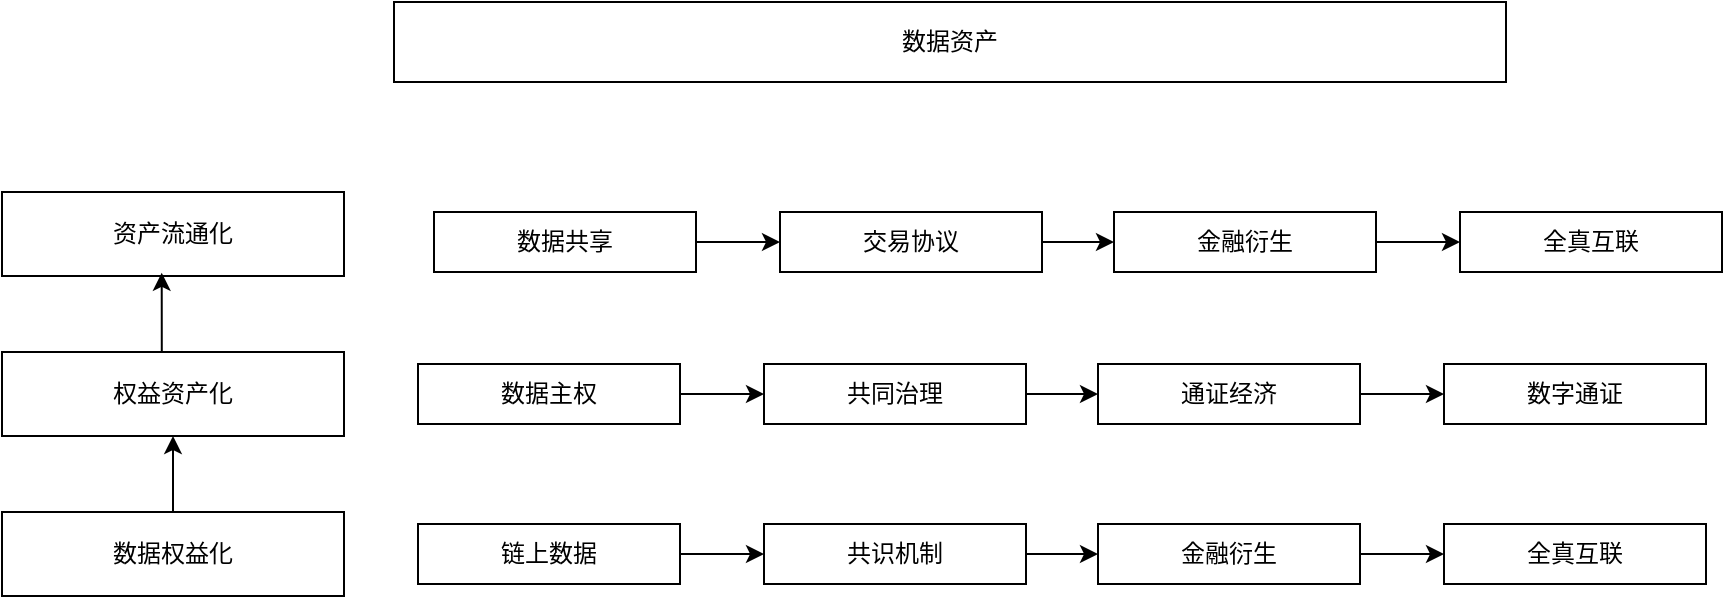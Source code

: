 <mxfile version="24.6.5" type="github">
  <diagram name="第 1 页" id="2q5Fwde51ZWy4JRSvFPY">
    <mxGraphModel dx="1595" dy="511" grid="0" gridSize="10" guides="1" tooltips="1" connect="1" arrows="1" fold="1" page="1" pageScale="1" pageWidth="827" pageHeight="1169" math="0" shadow="0">
      <root>
        <mxCell id="0" />
        <mxCell id="1" parent="0" />
        <mxCell id="k7dy4rIS-P17qyrrMMmg-1" value="数据资产" style="rounded=0;whiteSpace=wrap;html=1;" vertex="1" parent="1">
          <mxGeometry x="80" y="140" width="556" height="40" as="geometry" />
        </mxCell>
        <mxCell id="k7dy4rIS-P17qyrrMMmg-4" value="" style="edgeStyle=orthogonalEdgeStyle;rounded=0;orthogonalLoop=1;jettySize=auto;html=1;" edge="1" parent="1" source="k7dy4rIS-P17qyrrMMmg-2" target="k7dy4rIS-P17qyrrMMmg-3">
          <mxGeometry relative="1" as="geometry" />
        </mxCell>
        <mxCell id="k7dy4rIS-P17qyrrMMmg-2" value="数据共享" style="rounded=0;whiteSpace=wrap;html=1;" vertex="1" parent="1">
          <mxGeometry x="100" y="245" width="131" height="30" as="geometry" />
        </mxCell>
        <mxCell id="k7dy4rIS-P17qyrrMMmg-6" value="" style="edgeStyle=orthogonalEdgeStyle;rounded=0;orthogonalLoop=1;jettySize=auto;html=1;" edge="1" parent="1" source="k7dy4rIS-P17qyrrMMmg-3" target="k7dy4rIS-P17qyrrMMmg-5">
          <mxGeometry relative="1" as="geometry" />
        </mxCell>
        <mxCell id="k7dy4rIS-P17qyrrMMmg-3" value="交易协议" style="rounded=0;whiteSpace=wrap;html=1;" vertex="1" parent="1">
          <mxGeometry x="273" y="245" width="131" height="30" as="geometry" />
        </mxCell>
        <mxCell id="k7dy4rIS-P17qyrrMMmg-8" value="" style="edgeStyle=orthogonalEdgeStyle;rounded=0;orthogonalLoop=1;jettySize=auto;html=1;" edge="1" parent="1" source="k7dy4rIS-P17qyrrMMmg-5" target="k7dy4rIS-P17qyrrMMmg-7">
          <mxGeometry relative="1" as="geometry" />
        </mxCell>
        <mxCell id="k7dy4rIS-P17qyrrMMmg-5" value="金融衍生" style="rounded=0;whiteSpace=wrap;html=1;" vertex="1" parent="1">
          <mxGeometry x="440" y="245" width="131" height="30" as="geometry" />
        </mxCell>
        <mxCell id="k7dy4rIS-P17qyrrMMmg-7" value="全真互联" style="rounded=0;whiteSpace=wrap;html=1;" vertex="1" parent="1">
          <mxGeometry x="613" y="245" width="131" height="30" as="geometry" />
        </mxCell>
        <mxCell id="k7dy4rIS-P17qyrrMMmg-9" value="资产流通化" style="rounded=0;whiteSpace=wrap;html=1;" vertex="1" parent="1">
          <mxGeometry x="-116" y="235" width="171" height="42" as="geometry" />
        </mxCell>
        <mxCell id="k7dy4rIS-P17qyrrMMmg-10" value="权益资产化" style="rounded=0;whiteSpace=wrap;html=1;" vertex="1" parent="1">
          <mxGeometry x="-116" y="315" width="171" height="42" as="geometry" />
        </mxCell>
        <mxCell id="k7dy4rIS-P17qyrrMMmg-14" style="edgeStyle=orthogonalEdgeStyle;rounded=0;orthogonalLoop=1;jettySize=auto;html=1;exitX=0.5;exitY=0;exitDx=0;exitDy=0;" edge="1" parent="1" source="k7dy4rIS-P17qyrrMMmg-11" target="k7dy4rIS-P17qyrrMMmg-10">
          <mxGeometry relative="1" as="geometry" />
        </mxCell>
        <mxCell id="k7dy4rIS-P17qyrrMMmg-11" value="数据权益化" style="rounded=0;whiteSpace=wrap;html=1;" vertex="1" parent="1">
          <mxGeometry x="-116" y="395" width="171" height="42" as="geometry" />
        </mxCell>
        <mxCell id="k7dy4rIS-P17qyrrMMmg-13" style="edgeStyle=orthogonalEdgeStyle;rounded=0;orthogonalLoop=1;jettySize=auto;html=1;exitX=0.5;exitY=0;exitDx=0;exitDy=0;entryX=0.467;entryY=0.962;entryDx=0;entryDy=0;entryPerimeter=0;" edge="1" parent="1" source="k7dy4rIS-P17qyrrMMmg-10" target="k7dy4rIS-P17qyrrMMmg-9">
          <mxGeometry relative="1" as="geometry" />
        </mxCell>
        <mxCell id="k7dy4rIS-P17qyrrMMmg-15" value="" style="edgeStyle=orthogonalEdgeStyle;rounded=0;orthogonalLoop=1;jettySize=auto;html=1;" edge="1" parent="1" source="k7dy4rIS-P17qyrrMMmg-16" target="k7dy4rIS-P17qyrrMMmg-18">
          <mxGeometry relative="1" as="geometry" />
        </mxCell>
        <mxCell id="k7dy4rIS-P17qyrrMMmg-16" value="数据主权" style="rounded=0;whiteSpace=wrap;html=1;" vertex="1" parent="1">
          <mxGeometry x="92" y="321" width="131" height="30" as="geometry" />
        </mxCell>
        <mxCell id="k7dy4rIS-P17qyrrMMmg-17" value="" style="edgeStyle=orthogonalEdgeStyle;rounded=0;orthogonalLoop=1;jettySize=auto;html=1;" edge="1" parent="1" source="k7dy4rIS-P17qyrrMMmg-18" target="k7dy4rIS-P17qyrrMMmg-20">
          <mxGeometry relative="1" as="geometry" />
        </mxCell>
        <mxCell id="k7dy4rIS-P17qyrrMMmg-18" value="共同治理" style="rounded=0;whiteSpace=wrap;html=1;" vertex="1" parent="1">
          <mxGeometry x="265" y="321" width="131" height="30" as="geometry" />
        </mxCell>
        <mxCell id="k7dy4rIS-P17qyrrMMmg-19" value="" style="edgeStyle=orthogonalEdgeStyle;rounded=0;orthogonalLoop=1;jettySize=auto;html=1;" edge="1" parent="1" source="k7dy4rIS-P17qyrrMMmg-20" target="k7dy4rIS-P17qyrrMMmg-21">
          <mxGeometry relative="1" as="geometry" />
        </mxCell>
        <mxCell id="k7dy4rIS-P17qyrrMMmg-20" value="通证经济" style="rounded=0;whiteSpace=wrap;html=1;" vertex="1" parent="1">
          <mxGeometry x="432" y="321" width="131" height="30" as="geometry" />
        </mxCell>
        <mxCell id="k7dy4rIS-P17qyrrMMmg-21" value="数字通证" style="rounded=0;whiteSpace=wrap;html=1;" vertex="1" parent="1">
          <mxGeometry x="605" y="321" width="131" height="30" as="geometry" />
        </mxCell>
        <mxCell id="k7dy4rIS-P17qyrrMMmg-22" value="" style="edgeStyle=orthogonalEdgeStyle;rounded=0;orthogonalLoop=1;jettySize=auto;html=1;" edge="1" parent="1" source="k7dy4rIS-P17qyrrMMmg-23" target="k7dy4rIS-P17qyrrMMmg-25">
          <mxGeometry relative="1" as="geometry" />
        </mxCell>
        <mxCell id="k7dy4rIS-P17qyrrMMmg-23" value="链上数据" style="rounded=0;whiteSpace=wrap;html=1;" vertex="1" parent="1">
          <mxGeometry x="92" y="401" width="131" height="30" as="geometry" />
        </mxCell>
        <mxCell id="k7dy4rIS-P17qyrrMMmg-24" value="" style="edgeStyle=orthogonalEdgeStyle;rounded=0;orthogonalLoop=1;jettySize=auto;html=1;" edge="1" parent="1" source="k7dy4rIS-P17qyrrMMmg-25" target="k7dy4rIS-P17qyrrMMmg-27">
          <mxGeometry relative="1" as="geometry" />
        </mxCell>
        <mxCell id="k7dy4rIS-P17qyrrMMmg-25" value="共识机制" style="rounded=0;whiteSpace=wrap;html=1;" vertex="1" parent="1">
          <mxGeometry x="265" y="401" width="131" height="30" as="geometry" />
        </mxCell>
        <mxCell id="k7dy4rIS-P17qyrrMMmg-26" value="" style="edgeStyle=orthogonalEdgeStyle;rounded=0;orthogonalLoop=1;jettySize=auto;html=1;" edge="1" parent="1" source="k7dy4rIS-P17qyrrMMmg-27" target="k7dy4rIS-P17qyrrMMmg-28">
          <mxGeometry relative="1" as="geometry" />
        </mxCell>
        <mxCell id="k7dy4rIS-P17qyrrMMmg-27" value="金融衍生" style="rounded=0;whiteSpace=wrap;html=1;" vertex="1" parent="1">
          <mxGeometry x="432" y="401" width="131" height="30" as="geometry" />
        </mxCell>
        <mxCell id="k7dy4rIS-P17qyrrMMmg-28" value="全真互联" style="rounded=0;whiteSpace=wrap;html=1;" vertex="1" parent="1">
          <mxGeometry x="605" y="401" width="131" height="30" as="geometry" />
        </mxCell>
      </root>
    </mxGraphModel>
  </diagram>
</mxfile>
